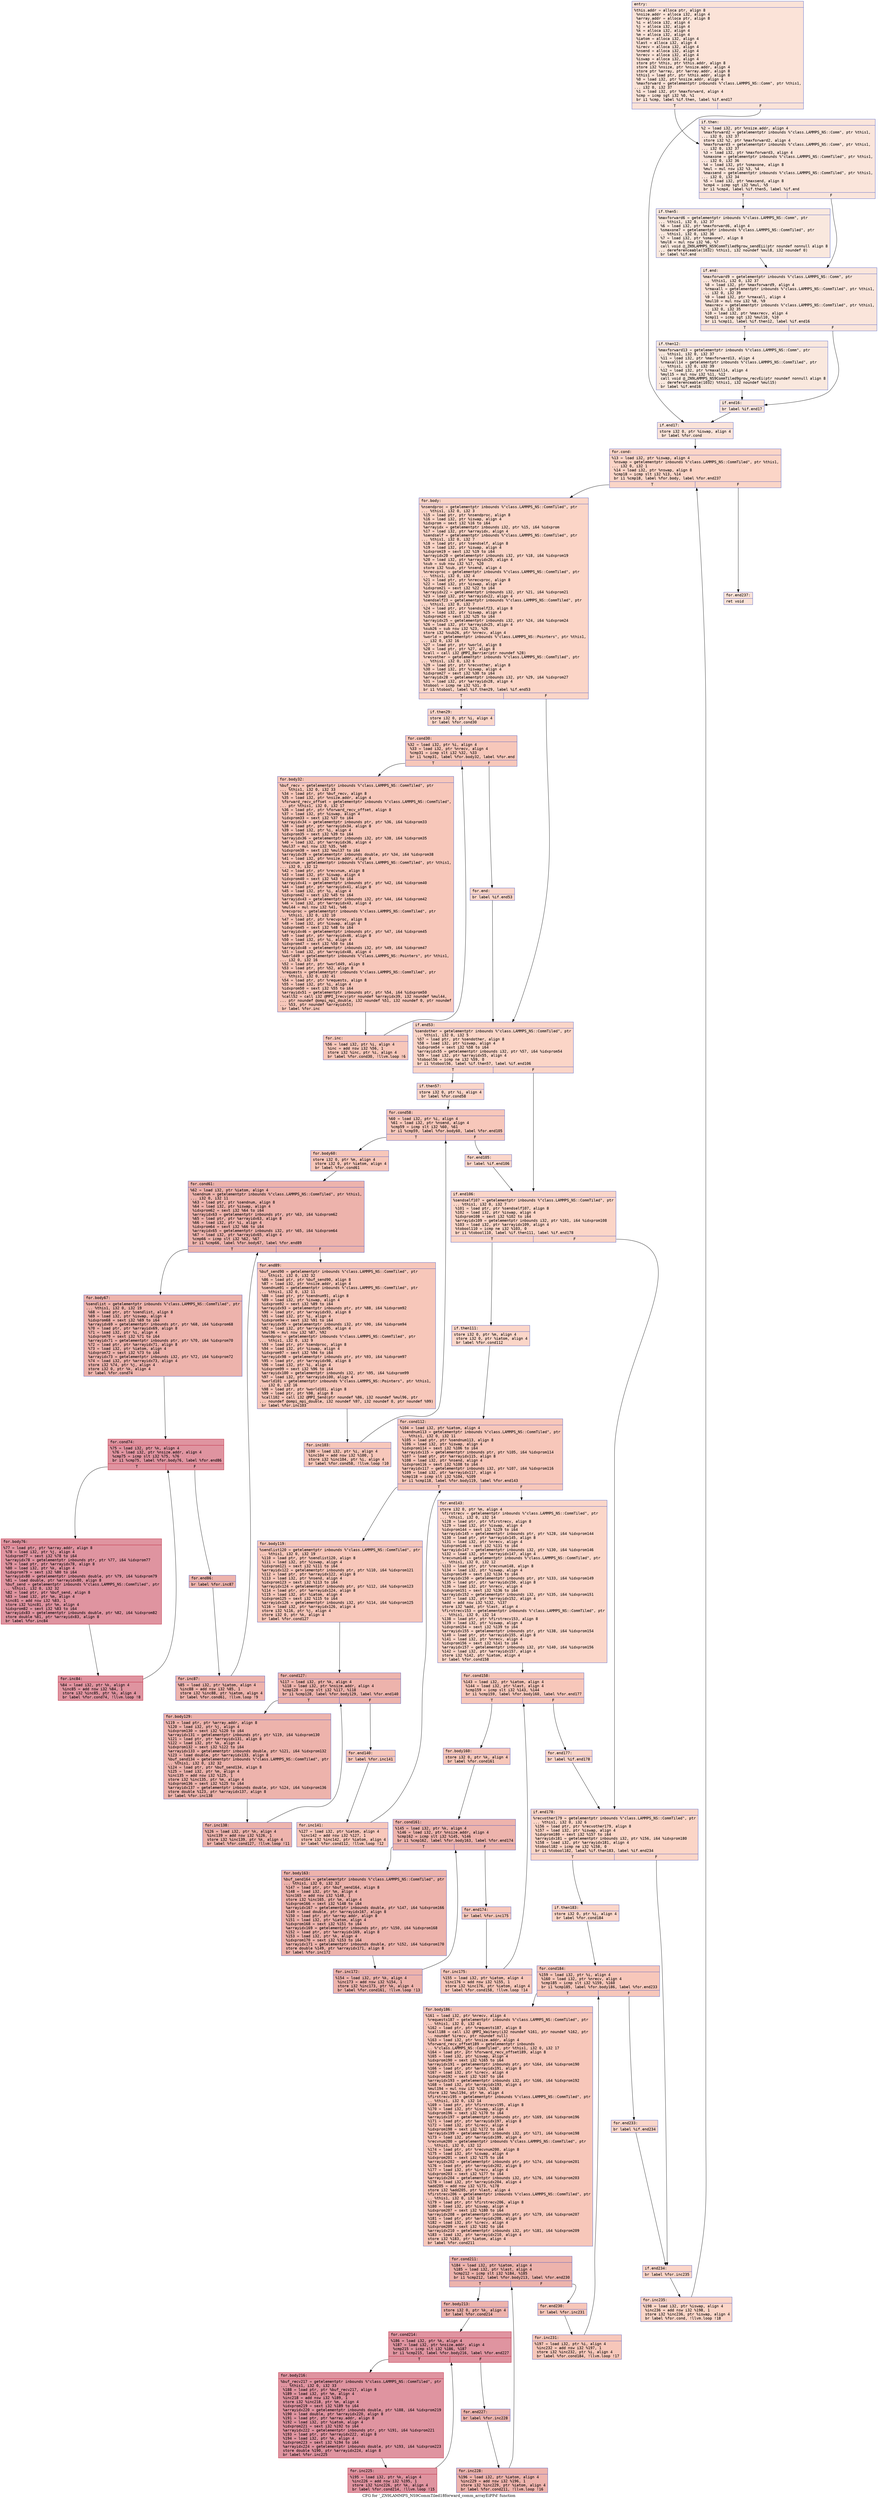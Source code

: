 digraph "CFG for '_ZN9LAMMPS_NS9CommTiled18forward_comm_arrayEiPPd' function" {
	label="CFG for '_ZN9LAMMPS_NS9CommTiled18forward_comm_arrayEiPPd' function";

	Node0x556077695260 [shape=record,color="#3d50c3ff", style=filled, fillcolor="#f6bfa670" fontname="Courier",label="{entry:\l|  %this.addr = alloca ptr, align 8\l  %nsize.addr = alloca i32, align 4\l  %array.addr = alloca ptr, align 8\l  %i = alloca i32, align 4\l  %j = alloca i32, align 4\l  %k = alloca i32, align 4\l  %m = alloca i32, align 4\l  %iatom = alloca i32, align 4\l  %last = alloca i32, align 4\l  %irecv = alloca i32, align 4\l  %nsend = alloca i32, align 4\l  %nrecv = alloca i32, align 4\l  %iswap = alloca i32, align 4\l  store ptr %this, ptr %this.addr, align 8\l  store i32 %nsize, ptr %nsize.addr, align 4\l  store ptr %array, ptr %array.addr, align 8\l  %this1 = load ptr, ptr %this.addr, align 8\l  %0 = load i32, ptr %nsize.addr, align 4\l  %maxforward = getelementptr inbounds %\"class.LAMMPS_NS::Comm\", ptr %this1,\l... i32 0, i32 37\l  %1 = load i32, ptr %maxforward, align 4\l  %cmp = icmp sgt i32 %0, %1\l  br i1 %cmp, label %if.then, label %if.end17\l|{<s0>T|<s1>F}}"];
	Node0x556077695260:s0 -> Node0x556077699510[tooltip="entry -> if.then\nProbability 50.00%" ];
	Node0x556077695260:s1 -> Node0x556077699560[tooltip="entry -> if.end17\nProbability 50.00%" ];
	Node0x556077699510 [shape=record,color="#3d50c3ff", style=filled, fillcolor="#f4c5ad70" fontname="Courier",label="{if.then:\l|  %2 = load i32, ptr %nsize.addr, align 4\l  %maxforward2 = getelementptr inbounds %\"class.LAMMPS_NS::Comm\", ptr %this1,\l... i32 0, i32 37\l  store i32 %2, ptr %maxforward2, align 4\l  %maxforward3 = getelementptr inbounds %\"class.LAMMPS_NS::Comm\", ptr %this1,\l... i32 0, i32 37\l  %3 = load i32, ptr %maxforward3, align 4\l  %smaxone = getelementptr inbounds %\"class.LAMMPS_NS::CommTiled\", ptr %this1,\l... i32 0, i32 36\l  %4 = load i32, ptr %smaxone, align 8\l  %mul = mul nsw i32 %3, %4\l  %maxsend = getelementptr inbounds %\"class.LAMMPS_NS::CommTiled\", ptr %this1,\l... i32 0, i32 34\l  %5 = load i32, ptr %maxsend, align 8\l  %cmp4 = icmp sgt i32 %mul, %5\l  br i1 %cmp4, label %if.then5, label %if.end\l|{<s0>T|<s1>F}}"];
	Node0x556077699510:s0 -> Node0x556077699fe0[tooltip="if.then -> if.then5\nProbability 50.00%" ];
	Node0x556077699510:s1 -> Node0x55607769a030[tooltip="if.then -> if.end\nProbability 50.00%" ];
	Node0x556077699fe0 [shape=record,color="#3d50c3ff", style=filled, fillcolor="#f2cab570" fontname="Courier",label="{if.then5:\l|  %maxforward6 = getelementptr inbounds %\"class.LAMMPS_NS::Comm\", ptr\l... %this1, i32 0, i32 37\l  %6 = load i32, ptr %maxforward6, align 4\l  %smaxone7 = getelementptr inbounds %\"class.LAMMPS_NS::CommTiled\", ptr\l... %this1, i32 0, i32 36\l  %7 = load i32, ptr %smaxone7, align 8\l  %mul8 = mul nsw i32 %6, %7\l  call void @_ZN9LAMMPS_NS9CommTiled9grow_sendEii(ptr noundef nonnull align 8\l... dereferenceable(1032) %this1, i32 noundef %mul8, i32 noundef 0)\l  br label %if.end\l}"];
	Node0x556077699fe0 -> Node0x55607769a030[tooltip="if.then5 -> if.end\nProbability 100.00%" ];
	Node0x55607769a030 [shape=record,color="#3d50c3ff", style=filled, fillcolor="#f4c5ad70" fontname="Courier",label="{if.end:\l|  %maxforward9 = getelementptr inbounds %\"class.LAMMPS_NS::Comm\", ptr\l... %this1, i32 0, i32 37\l  %8 = load i32, ptr %maxforward9, align 4\l  %rmaxall = getelementptr inbounds %\"class.LAMMPS_NS::CommTiled\", ptr %this1,\l... i32 0, i32 39\l  %9 = load i32, ptr %rmaxall, align 4\l  %mul10 = mul nsw i32 %8, %9\l  %maxrecv = getelementptr inbounds %\"class.LAMMPS_NS::CommTiled\", ptr %this1,\l... i32 0, i32 35\l  %10 = load i32, ptr %maxrecv, align 4\l  %cmp11 = icmp sgt i32 %mul10, %10\l  br i1 %cmp11, label %if.then12, label %if.end16\l|{<s0>T|<s1>F}}"];
	Node0x55607769a030:s0 -> Node0x55607769ab60[tooltip="if.end -> if.then12\nProbability 50.00%" ];
	Node0x55607769a030:s1 -> Node0x55607769abb0[tooltip="if.end -> if.end16\nProbability 50.00%" ];
	Node0x55607769ab60 [shape=record,color="#3d50c3ff", style=filled, fillcolor="#f2cab570" fontname="Courier",label="{if.then12:\l|  %maxforward13 = getelementptr inbounds %\"class.LAMMPS_NS::Comm\", ptr\l... %this1, i32 0, i32 37\l  %11 = load i32, ptr %maxforward13, align 4\l  %rmaxall14 = getelementptr inbounds %\"class.LAMMPS_NS::CommTiled\", ptr\l... %this1, i32 0, i32 39\l  %12 = load i32, ptr %rmaxall14, align 4\l  %mul15 = mul nsw i32 %11, %12\l  call void @_ZN9LAMMPS_NS9CommTiled9grow_recvEi(ptr noundef nonnull align 8\l... dereferenceable(1032) %this1, i32 noundef %mul15)\l  br label %if.end16\l}"];
	Node0x55607769ab60 -> Node0x55607769abb0[tooltip="if.then12 -> if.end16\nProbability 100.00%" ];
	Node0x55607769abb0 [shape=record,color="#3d50c3ff", style=filled, fillcolor="#f4c5ad70" fontname="Courier",label="{if.end16:\l|  br label %if.end17\l}"];
	Node0x55607769abb0 -> Node0x556077699560[tooltip="if.end16 -> if.end17\nProbability 100.00%" ];
	Node0x556077699560 [shape=record,color="#3d50c3ff", style=filled, fillcolor="#f6bfa670" fontname="Courier",label="{if.end17:\l|  store i32 0, ptr %iswap, align 4\l  br label %for.cond\l}"];
	Node0x556077699560 -> Node0x55607769b3a0[tooltip="if.end17 -> for.cond\nProbability 100.00%" ];
	Node0x55607769b3a0 [shape=record,color="#3d50c3ff", style=filled, fillcolor="#f5a08170" fontname="Courier",label="{for.cond:\l|  %13 = load i32, ptr %iswap, align 4\l  %nswap = getelementptr inbounds %\"class.LAMMPS_NS::CommTiled\", ptr %this1,\l... i32 0, i32 1\l  %14 = load i32, ptr %nswap, align 8\l  %cmp18 = icmp slt i32 %13, %14\l  br i1 %cmp18, label %for.body, label %for.end237\l|{<s0>T|<s1>F}}"];
	Node0x55607769b3a0:s0 -> Node0x55607769b6b0[tooltip="for.cond -> for.body\nProbability 96.88%" ];
	Node0x55607769b3a0:s1 -> Node0x55607769b700[tooltip="for.cond -> for.end237\nProbability 3.12%" ];
	Node0x55607769b6b0 [shape=record,color="#3d50c3ff", style=filled, fillcolor="#f5a08170" fontname="Courier",label="{for.body:\l|  %nsendproc = getelementptr inbounds %\"class.LAMMPS_NS::CommTiled\", ptr\l... %this1, i32 0, i32 3\l  %15 = load ptr, ptr %nsendproc, align 8\l  %16 = load i32, ptr %iswap, align 4\l  %idxprom = sext i32 %16 to i64\l  %arrayidx = getelementptr inbounds i32, ptr %15, i64 %idxprom\l  %17 = load i32, ptr %arrayidx, align 4\l  %sendself = getelementptr inbounds %\"class.LAMMPS_NS::CommTiled\", ptr\l... %this1, i32 0, i32 7\l  %18 = load ptr, ptr %sendself, align 8\l  %19 = load i32, ptr %iswap, align 4\l  %idxprom19 = sext i32 %19 to i64\l  %arrayidx20 = getelementptr inbounds i32, ptr %18, i64 %idxprom19\l  %20 = load i32, ptr %arrayidx20, align 4\l  %sub = sub nsw i32 %17, %20\l  store i32 %sub, ptr %nsend, align 4\l  %nrecvproc = getelementptr inbounds %\"class.LAMMPS_NS::CommTiled\", ptr\l... %this1, i32 0, i32 4\l  %21 = load ptr, ptr %nrecvproc, align 8\l  %22 = load i32, ptr %iswap, align 4\l  %idxprom21 = sext i32 %22 to i64\l  %arrayidx22 = getelementptr inbounds i32, ptr %21, i64 %idxprom21\l  %23 = load i32, ptr %arrayidx22, align 4\l  %sendself23 = getelementptr inbounds %\"class.LAMMPS_NS::CommTiled\", ptr\l... %this1, i32 0, i32 7\l  %24 = load ptr, ptr %sendself23, align 8\l  %25 = load i32, ptr %iswap, align 4\l  %idxprom24 = sext i32 %25 to i64\l  %arrayidx25 = getelementptr inbounds i32, ptr %24, i64 %idxprom24\l  %26 = load i32, ptr %arrayidx25, align 4\l  %sub26 = sub nsw i32 %23, %26\l  store i32 %sub26, ptr %nrecv, align 4\l  %world = getelementptr inbounds %\"class.LAMMPS_NS::Pointers\", ptr %this1,\l... i32 0, i32 16\l  %27 = load ptr, ptr %world, align 8\l  %28 = load ptr, ptr %27, align 8\l  %call = call i32 @MPI_Barrier(ptr noundef %28)\l  %recvother = getelementptr inbounds %\"class.LAMMPS_NS::CommTiled\", ptr\l... %this1, i32 0, i32 6\l  %29 = load ptr, ptr %recvother, align 8\l  %30 = load i32, ptr %iswap, align 4\l  %idxprom27 = sext i32 %30 to i64\l  %arrayidx28 = getelementptr inbounds i32, ptr %29, i64 %idxprom27\l  %31 = load i32, ptr %arrayidx28, align 4\l  %tobool = icmp ne i32 %31, 0\l  br i1 %tobool, label %if.then29, label %if.end53\l|{<s0>T|<s1>F}}"];
	Node0x55607769b6b0:s0 -> Node0x55607769d4d0[tooltip="for.body -> if.then29\nProbability 62.50%" ];
	Node0x55607769b6b0:s1 -> Node0x55607769d550[tooltip="for.body -> if.end53\nProbability 37.50%" ];
	Node0x55607769d4d0 [shape=record,color="#3d50c3ff", style=filled, fillcolor="#f6a38570" fontname="Courier",label="{if.then29:\l|  store i32 0, ptr %i, align 4\l  br label %for.cond30\l}"];
	Node0x55607769d4d0 -> Node0x55607769d720[tooltip="if.then29 -> for.cond30\nProbability 100.00%" ];
	Node0x55607769d720 [shape=record,color="#3d50c3ff", style=filled, fillcolor="#ec7f6370" fontname="Courier",label="{for.cond30:\l|  %32 = load i32, ptr %i, align 4\l  %33 = load i32, ptr %nrecv, align 4\l  %cmp31 = icmp slt i32 %32, %33\l  br i1 %cmp31, label %for.body32, label %for.end\l|{<s0>T|<s1>F}}"];
	Node0x55607769d720:s0 -> Node0x55607769d9c0[tooltip="for.cond30 -> for.body32\nProbability 96.88%" ];
	Node0x55607769d720:s1 -> Node0x55607769da40[tooltip="for.cond30 -> for.end\nProbability 3.12%" ];
	Node0x55607769d9c0 [shape=record,color="#3d50c3ff", style=filled, fillcolor="#ec7f6370" fontname="Courier",label="{for.body32:\l|  %buf_recv = getelementptr inbounds %\"class.LAMMPS_NS::CommTiled\", ptr\l... %this1, i32 0, i32 33\l  %34 = load ptr, ptr %buf_recv, align 8\l  %35 = load i32, ptr %nsize.addr, align 4\l  %forward_recv_offset = getelementptr inbounds %\"class.LAMMPS_NS::CommTiled\",\l... ptr %this1, i32 0, i32 17\l  %36 = load ptr, ptr %forward_recv_offset, align 8\l  %37 = load i32, ptr %iswap, align 4\l  %idxprom33 = sext i32 %37 to i64\l  %arrayidx34 = getelementptr inbounds ptr, ptr %36, i64 %idxprom33\l  %38 = load ptr, ptr %arrayidx34, align 8\l  %39 = load i32, ptr %i, align 4\l  %idxprom35 = sext i32 %39 to i64\l  %arrayidx36 = getelementptr inbounds i32, ptr %38, i64 %idxprom35\l  %40 = load i32, ptr %arrayidx36, align 4\l  %mul37 = mul nsw i32 %35, %40\l  %idxprom38 = sext i32 %mul37 to i64\l  %arrayidx39 = getelementptr inbounds double, ptr %34, i64 %idxprom38\l  %41 = load i32, ptr %nsize.addr, align 4\l  %recvnum = getelementptr inbounds %\"class.LAMMPS_NS::CommTiled\", ptr %this1,\l... i32 0, i32 12\l  %42 = load ptr, ptr %recvnum, align 8\l  %43 = load i32, ptr %iswap, align 4\l  %idxprom40 = sext i32 %43 to i64\l  %arrayidx41 = getelementptr inbounds ptr, ptr %42, i64 %idxprom40\l  %44 = load ptr, ptr %arrayidx41, align 8\l  %45 = load i32, ptr %i, align 4\l  %idxprom42 = sext i32 %45 to i64\l  %arrayidx43 = getelementptr inbounds i32, ptr %44, i64 %idxprom42\l  %46 = load i32, ptr %arrayidx43, align 4\l  %mul44 = mul nsw i32 %41, %46\l  %recvproc = getelementptr inbounds %\"class.LAMMPS_NS::CommTiled\", ptr\l... %this1, i32 0, i32 10\l  %47 = load ptr, ptr %recvproc, align 8\l  %48 = load i32, ptr %iswap, align 4\l  %idxprom45 = sext i32 %48 to i64\l  %arrayidx46 = getelementptr inbounds ptr, ptr %47, i64 %idxprom45\l  %49 = load ptr, ptr %arrayidx46, align 8\l  %50 = load i32, ptr %i, align 4\l  %idxprom47 = sext i32 %50 to i64\l  %arrayidx48 = getelementptr inbounds i32, ptr %49, i64 %idxprom47\l  %51 = load i32, ptr %arrayidx48, align 4\l  %world49 = getelementptr inbounds %\"class.LAMMPS_NS::Pointers\", ptr %this1,\l... i32 0, i32 16\l  %52 = load ptr, ptr %world49, align 8\l  %53 = load ptr, ptr %52, align 8\l  %requests = getelementptr inbounds %\"class.LAMMPS_NS::CommTiled\", ptr\l... %this1, i32 0, i32 41\l  %54 = load ptr, ptr %requests, align 8\l  %55 = load i32, ptr %i, align 4\l  %idxprom50 = sext i32 %55 to i64\l  %arrayidx51 = getelementptr inbounds ptr, ptr %54, i64 %idxprom50\l  %call52 = call i32 @MPI_Irecv(ptr noundef %arrayidx39, i32 noundef %mul44,\l... ptr noundef @ompi_mpi_double, i32 noundef %51, i32 noundef 0, ptr noundef\l... %53, ptr noundef %arrayidx51)\l  br label %for.inc\l}"];
	Node0x55607769d9c0 -> Node0x55607769bca0[tooltip="for.body32 -> for.inc\nProbability 100.00%" ];
	Node0x55607769bca0 [shape=record,color="#3d50c3ff", style=filled, fillcolor="#ec7f6370" fontname="Courier",label="{for.inc:\l|  %56 = load i32, ptr %i, align 4\l  %inc = add nsw i32 %56, 1\l  store i32 %inc, ptr %i, align 4\l  br label %for.cond30, !llvm.loop !6\l}"];
	Node0x55607769bca0 -> Node0x55607769d720[tooltip="for.inc -> for.cond30\nProbability 100.00%" ];
	Node0x55607769da40 [shape=record,color="#3d50c3ff", style=filled, fillcolor="#f6a38570" fontname="Courier",label="{for.end:\l|  br label %if.end53\l}"];
	Node0x55607769da40 -> Node0x55607769d550[tooltip="for.end -> if.end53\nProbability 100.00%" ];
	Node0x55607769d550 [shape=record,color="#3d50c3ff", style=filled, fillcolor="#f5a08170" fontname="Courier",label="{if.end53:\l|  %sendother = getelementptr inbounds %\"class.LAMMPS_NS::CommTiled\", ptr\l... %this1, i32 0, i32 5\l  %57 = load ptr, ptr %sendother, align 8\l  %58 = load i32, ptr %iswap, align 4\l  %idxprom54 = sext i32 %58 to i64\l  %arrayidx55 = getelementptr inbounds i32, ptr %57, i64 %idxprom54\l  %59 = load i32, ptr %arrayidx55, align 4\l  %tobool56 = icmp ne i32 %59, 0\l  br i1 %tobool56, label %if.then57, label %if.end106\l|{<s0>T|<s1>F}}"];
	Node0x55607769d550:s0 -> Node0x5560776a11a0[tooltip="if.end53 -> if.then57\nProbability 62.50%" ];
	Node0x55607769d550:s1 -> Node0x5560776a1220[tooltip="if.end53 -> if.end106\nProbability 37.50%" ];
	Node0x5560776a11a0 [shape=record,color="#3d50c3ff", style=filled, fillcolor="#f6a38570" fontname="Courier",label="{if.then57:\l|  store i32 0, ptr %i, align 4\l  br label %for.cond58\l}"];
	Node0x5560776a11a0 -> Node0x5560776a13f0[tooltip="if.then57 -> for.cond58\nProbability 100.00%" ];
	Node0x5560776a13f0 [shape=record,color="#3d50c3ff", style=filled, fillcolor="#ec7f6370" fontname="Courier",label="{for.cond58:\l|  %60 = load i32, ptr %i, align 4\l  %61 = load i32, ptr %nsend, align 4\l  %cmp59 = icmp slt i32 %60, %61\l  br i1 %cmp59, label %for.body60, label %for.end105\l|{<s0>T|<s1>F}}"];
	Node0x5560776a13f0:s0 -> Node0x5560776a1690[tooltip="for.cond58 -> for.body60\nProbability 96.88%" ];
	Node0x5560776a13f0:s1 -> Node0x5560776a1710[tooltip="for.cond58 -> for.end105\nProbability 3.12%" ];
	Node0x5560776a1690 [shape=record,color="#3d50c3ff", style=filled, fillcolor="#ec7f6370" fontname="Courier",label="{for.body60:\l|  store i32 0, ptr %m, align 4\l  store i32 0, ptr %iatom, align 4\l  br label %for.cond61\l}"];
	Node0x5560776a1690 -> Node0x5560776a1980[tooltip="for.body60 -> for.cond61\nProbability 100.00%" ];
	Node0x5560776a1980 [shape=record,color="#3d50c3ff", style=filled, fillcolor="#d6524470" fontname="Courier",label="{for.cond61:\l|  %62 = load i32, ptr %iatom, align 4\l  %sendnum = getelementptr inbounds %\"class.LAMMPS_NS::CommTiled\", ptr %this1,\l... i32 0, i32 11\l  %63 = load ptr, ptr %sendnum, align 8\l  %64 = load i32, ptr %iswap, align 4\l  %idxprom62 = sext i32 %64 to i64\l  %arrayidx63 = getelementptr inbounds ptr, ptr %63, i64 %idxprom62\l  %65 = load ptr, ptr %arrayidx63, align 8\l  %66 = load i32, ptr %i, align 4\l  %idxprom64 = sext i32 %66 to i64\l  %arrayidx65 = getelementptr inbounds i32, ptr %65, i64 %idxprom64\l  %67 = load i32, ptr %arrayidx65, align 4\l  %cmp66 = icmp slt i32 %62, %67\l  br i1 %cmp66, label %for.body67, label %for.end89\l|{<s0>T|<s1>F}}"];
	Node0x5560776a1980:s0 -> Node0x5560776a21e0[tooltip="for.cond61 -> for.body67\nProbability 96.88%" ];
	Node0x5560776a1980:s1 -> Node0x5560776a2260[tooltip="for.cond61 -> for.end89\nProbability 3.12%" ];
	Node0x5560776a21e0 [shape=record,color="#3d50c3ff", style=filled, fillcolor="#d6524470" fontname="Courier",label="{for.body67:\l|  %sendlist = getelementptr inbounds %\"class.LAMMPS_NS::CommTiled\", ptr\l... %this1, i32 0, i32 19\l  %68 = load ptr, ptr %sendlist, align 8\l  %69 = load i32, ptr %iswap, align 4\l  %idxprom68 = sext i32 %69 to i64\l  %arrayidx69 = getelementptr inbounds ptr, ptr %68, i64 %idxprom68\l  %70 = load ptr, ptr %arrayidx69, align 8\l  %71 = load i32, ptr %i, align 4\l  %idxprom70 = sext i32 %71 to i64\l  %arrayidx71 = getelementptr inbounds ptr, ptr %70, i64 %idxprom70\l  %72 = load ptr, ptr %arrayidx71, align 8\l  %73 = load i32, ptr %iatom, align 4\l  %idxprom72 = sext i32 %73 to i64\l  %arrayidx73 = getelementptr inbounds i32, ptr %72, i64 %idxprom72\l  %74 = load i32, ptr %arrayidx73, align 4\l  store i32 %74, ptr %j, align 4\l  store i32 0, ptr %k, align 4\l  br label %for.cond74\l}"];
	Node0x5560776a21e0 -> Node0x5560776a2d90[tooltip="for.body67 -> for.cond74\nProbability 100.00%" ];
	Node0x5560776a2d90 [shape=record,color="#b70d28ff", style=filled, fillcolor="#b70d2870" fontname="Courier",label="{for.cond74:\l|  %75 = load i32, ptr %k, align 4\l  %76 = load i32, ptr %nsize.addr, align 4\l  %cmp75 = icmp slt i32 %75, %76\l  br i1 %cmp75, label %for.body76, label %for.end86\l|{<s0>T|<s1>F}}"];
	Node0x5560776a2d90:s0 -> Node0x5560776a3030[tooltip="for.cond74 -> for.body76\nProbability 96.88%" ];
	Node0x5560776a2d90:s1 -> Node0x5560776a30b0[tooltip="for.cond74 -> for.end86\nProbability 3.12%" ];
	Node0x5560776a3030 [shape=record,color="#b70d28ff", style=filled, fillcolor="#b70d2870" fontname="Courier",label="{for.body76:\l|  %77 = load ptr, ptr %array.addr, align 8\l  %78 = load i32, ptr %j, align 4\l  %idxprom77 = sext i32 %78 to i64\l  %arrayidx78 = getelementptr inbounds ptr, ptr %77, i64 %idxprom77\l  %79 = load ptr, ptr %arrayidx78, align 8\l  %80 = load i32, ptr %k, align 4\l  %idxprom79 = sext i32 %80 to i64\l  %arrayidx80 = getelementptr inbounds double, ptr %79, i64 %idxprom79\l  %81 = load double, ptr %arrayidx80, align 8\l  %buf_send = getelementptr inbounds %\"class.LAMMPS_NS::CommTiled\", ptr\l... %this1, i32 0, i32 32\l  %82 = load ptr, ptr %buf_send, align 8\l  %83 = load i32, ptr %m, align 4\l  %inc81 = add nsw i32 %83, 1\l  store i32 %inc81, ptr %m, align 4\l  %idxprom82 = sext i32 %83 to i64\l  %arrayidx83 = getelementptr inbounds double, ptr %82, i64 %idxprom82\l  store double %81, ptr %arrayidx83, align 8\l  br label %for.inc84\l}"];
	Node0x5560776a3030 -> Node0x5560776a3cf0[tooltip="for.body76 -> for.inc84\nProbability 100.00%" ];
	Node0x5560776a3cf0 [shape=record,color="#b70d28ff", style=filled, fillcolor="#b70d2870" fontname="Courier",label="{for.inc84:\l|  %84 = load i32, ptr %k, align 4\l  %inc85 = add nsw i32 %84, 1\l  store i32 %inc85, ptr %k, align 4\l  br label %for.cond74, !llvm.loop !8\l}"];
	Node0x5560776a3cf0 -> Node0x5560776a2d90[tooltip="for.inc84 -> for.cond74\nProbability 100.00%" ];
	Node0x5560776a30b0 [shape=record,color="#3d50c3ff", style=filled, fillcolor="#d6524470" fontname="Courier",label="{for.end86:\l|  br label %for.inc87\l}"];
	Node0x5560776a30b0 -> Node0x5560776a4170[tooltip="for.end86 -> for.inc87\nProbability 100.00%" ];
	Node0x5560776a4170 [shape=record,color="#3d50c3ff", style=filled, fillcolor="#d6524470" fontname="Courier",label="{for.inc87:\l|  %85 = load i32, ptr %iatom, align 4\l  %inc88 = add nsw i32 %85, 1\l  store i32 %inc88, ptr %iatom, align 4\l  br label %for.cond61, !llvm.loop !9\l}"];
	Node0x5560776a4170 -> Node0x5560776a1980[tooltip="for.inc87 -> for.cond61\nProbability 100.00%" ];
	Node0x5560776a2260 [shape=record,color="#3d50c3ff", style=filled, fillcolor="#ec7f6370" fontname="Courier",label="{for.end89:\l|  %buf_send90 = getelementptr inbounds %\"class.LAMMPS_NS::CommTiled\", ptr\l... %this1, i32 0, i32 32\l  %86 = load ptr, ptr %buf_send90, align 8\l  %87 = load i32, ptr %nsize.addr, align 4\l  %sendnum91 = getelementptr inbounds %\"class.LAMMPS_NS::CommTiled\", ptr\l... %this1, i32 0, i32 11\l  %88 = load ptr, ptr %sendnum91, align 8\l  %89 = load i32, ptr %iswap, align 4\l  %idxprom92 = sext i32 %89 to i64\l  %arrayidx93 = getelementptr inbounds ptr, ptr %88, i64 %idxprom92\l  %90 = load ptr, ptr %arrayidx93, align 8\l  %91 = load i32, ptr %i, align 4\l  %idxprom94 = sext i32 %91 to i64\l  %arrayidx95 = getelementptr inbounds i32, ptr %90, i64 %idxprom94\l  %92 = load i32, ptr %arrayidx95, align 4\l  %mul96 = mul nsw i32 %87, %92\l  %sendproc = getelementptr inbounds %\"class.LAMMPS_NS::CommTiled\", ptr\l... %this1, i32 0, i32 9\l  %93 = load ptr, ptr %sendproc, align 8\l  %94 = load i32, ptr %iswap, align 4\l  %idxprom97 = sext i32 %94 to i64\l  %arrayidx98 = getelementptr inbounds ptr, ptr %93, i64 %idxprom97\l  %95 = load ptr, ptr %arrayidx98, align 8\l  %96 = load i32, ptr %i, align 4\l  %idxprom99 = sext i32 %96 to i64\l  %arrayidx100 = getelementptr inbounds i32, ptr %95, i64 %idxprom99\l  %97 = load i32, ptr %arrayidx100, align 4\l  %world101 = getelementptr inbounds %\"class.LAMMPS_NS::Pointers\", ptr %this1,\l... i32 0, i32 16\l  %98 = load ptr, ptr %world101, align 8\l  %99 = load ptr, ptr %98, align 8\l  %call102 = call i32 @MPI_Send(ptr noundef %86, i32 noundef %mul96, ptr\l... noundef @ompi_mpi_double, i32 noundef %97, i32 noundef 0, ptr noundef %99)\l  br label %for.inc103\l}"];
	Node0x5560776a2260 -> Node0x55607769f530[tooltip="for.end89 -> for.inc103\nProbability 100.00%" ];
	Node0x55607769f530 [shape=record,color="#3d50c3ff", style=filled, fillcolor="#ec7f6370" fontname="Courier",label="{for.inc103:\l|  %100 = load i32, ptr %i, align 4\l  %inc104 = add nsw i32 %100, 1\l  store i32 %inc104, ptr %i, align 4\l  br label %for.cond58, !llvm.loop !10\l}"];
	Node0x55607769f530 -> Node0x5560776a13f0[tooltip="for.inc103 -> for.cond58\nProbability 100.00%" ];
	Node0x5560776a1710 [shape=record,color="#3d50c3ff", style=filled, fillcolor="#f6a38570" fontname="Courier",label="{for.end105:\l|  br label %if.end106\l}"];
	Node0x5560776a1710 -> Node0x5560776a1220[tooltip="for.end105 -> if.end106\nProbability 100.00%" ];
	Node0x5560776a1220 [shape=record,color="#3d50c3ff", style=filled, fillcolor="#f5a08170" fontname="Courier",label="{if.end106:\l|  %sendself107 = getelementptr inbounds %\"class.LAMMPS_NS::CommTiled\", ptr\l... %this1, i32 0, i32 7\l  %101 = load ptr, ptr %sendself107, align 8\l  %102 = load i32, ptr %iswap, align 4\l  %idxprom108 = sext i32 %102 to i64\l  %arrayidx109 = getelementptr inbounds i32, ptr %101, i64 %idxprom108\l  %103 = load i32, ptr %arrayidx109, align 4\l  %tobool110 = icmp ne i32 %103, 0\l  br i1 %tobool110, label %if.then111, label %if.end178\l|{<s0>T|<s1>F}}"];
	Node0x5560776a1220:s0 -> Node0x5560776a6a60[tooltip="if.end106 -> if.then111\nProbability 62.50%" ];
	Node0x5560776a1220:s1 -> Node0x5560776a6ae0[tooltip="if.end106 -> if.end178\nProbability 37.50%" ];
	Node0x5560776a6a60 [shape=record,color="#3d50c3ff", style=filled, fillcolor="#f6a38570" fontname="Courier",label="{if.then111:\l|  store i32 0, ptr %m, align 4\l  store i32 0, ptr %iatom, align 4\l  br label %for.cond112\l}"];
	Node0x5560776a6a60 -> Node0x5560776a6d50[tooltip="if.then111 -> for.cond112\nProbability 100.00%" ];
	Node0x5560776a6d50 [shape=record,color="#3d50c3ff", style=filled, fillcolor="#ec7f6370" fontname="Courier",label="{for.cond112:\l|  %104 = load i32, ptr %iatom, align 4\l  %sendnum113 = getelementptr inbounds %\"class.LAMMPS_NS::CommTiled\", ptr\l... %this1, i32 0, i32 11\l  %105 = load ptr, ptr %sendnum113, align 8\l  %106 = load i32, ptr %iswap, align 4\l  %idxprom114 = sext i32 %106 to i64\l  %arrayidx115 = getelementptr inbounds ptr, ptr %105, i64 %idxprom114\l  %107 = load ptr, ptr %arrayidx115, align 8\l  %108 = load i32, ptr %nsend, align 4\l  %idxprom116 = sext i32 %108 to i64\l  %arrayidx117 = getelementptr inbounds i32, ptr %107, i64 %idxprom116\l  %109 = load i32, ptr %arrayidx117, align 4\l  %cmp118 = icmp slt i32 %104, %109\l  br i1 %cmp118, label %for.body119, label %for.end143\l|{<s0>T|<s1>F}}"];
	Node0x5560776a6d50:s0 -> Node0x5560776a75c0[tooltip="for.cond112 -> for.body119\nProbability 96.88%" ];
	Node0x5560776a6d50:s1 -> Node0x5560776a7640[tooltip="for.cond112 -> for.end143\nProbability 3.12%" ];
	Node0x5560776a75c0 [shape=record,color="#3d50c3ff", style=filled, fillcolor="#ec7f6370" fontname="Courier",label="{for.body119:\l|  %sendlist120 = getelementptr inbounds %\"class.LAMMPS_NS::CommTiled\", ptr\l... %this1, i32 0, i32 19\l  %110 = load ptr, ptr %sendlist120, align 8\l  %111 = load i32, ptr %iswap, align 4\l  %idxprom121 = sext i32 %111 to i64\l  %arrayidx122 = getelementptr inbounds ptr, ptr %110, i64 %idxprom121\l  %112 = load ptr, ptr %arrayidx122, align 8\l  %113 = load i32, ptr %nsend, align 4\l  %idxprom123 = sext i32 %113 to i64\l  %arrayidx124 = getelementptr inbounds ptr, ptr %112, i64 %idxprom123\l  %114 = load ptr, ptr %arrayidx124, align 8\l  %115 = load i32, ptr %iatom, align 4\l  %idxprom125 = sext i32 %115 to i64\l  %arrayidx126 = getelementptr inbounds i32, ptr %114, i64 %idxprom125\l  %116 = load i32, ptr %arrayidx126, align 4\l  store i32 %116, ptr %j, align 4\l  store i32 0, ptr %k, align 4\l  br label %for.cond127\l}"];
	Node0x5560776a75c0 -> Node0x5560776a8170[tooltip="for.body119 -> for.cond127\nProbability 100.00%" ];
	Node0x5560776a8170 [shape=record,color="#3d50c3ff", style=filled, fillcolor="#d6524470" fontname="Courier",label="{for.cond127:\l|  %117 = load i32, ptr %k, align 4\l  %118 = load i32, ptr %nsize.addr, align 4\l  %cmp128 = icmp slt i32 %117, %118\l  br i1 %cmp128, label %for.body129, label %for.end140\l|{<s0>T|<s1>F}}"];
	Node0x5560776a8170:s0 -> Node0x5560776a8410[tooltip="for.cond127 -> for.body129\nProbability 96.88%" ];
	Node0x5560776a8170:s1 -> Node0x5560776a8490[tooltip="for.cond127 -> for.end140\nProbability 3.12%" ];
	Node0x5560776a8410 [shape=record,color="#3d50c3ff", style=filled, fillcolor="#d6524470" fontname="Courier",label="{for.body129:\l|  %119 = load ptr, ptr %array.addr, align 8\l  %120 = load i32, ptr %j, align 4\l  %idxprom130 = sext i32 %120 to i64\l  %arrayidx131 = getelementptr inbounds ptr, ptr %119, i64 %idxprom130\l  %121 = load ptr, ptr %arrayidx131, align 8\l  %122 = load i32, ptr %k, align 4\l  %idxprom132 = sext i32 %122 to i64\l  %arrayidx133 = getelementptr inbounds double, ptr %121, i64 %idxprom132\l  %123 = load double, ptr %arrayidx133, align 8\l  %buf_send134 = getelementptr inbounds %\"class.LAMMPS_NS::CommTiled\", ptr\l... %this1, i32 0, i32 32\l  %124 = load ptr, ptr %buf_send134, align 8\l  %125 = load i32, ptr %m, align 4\l  %inc135 = add nsw i32 %125, 1\l  store i32 %inc135, ptr %m, align 4\l  %idxprom136 = sext i32 %125 to i64\l  %arrayidx137 = getelementptr inbounds double, ptr %124, i64 %idxprom136\l  store double %123, ptr %arrayidx137, align 8\l  br label %for.inc138\l}"];
	Node0x5560776a8410 -> Node0x5560776a00d0[tooltip="for.body129 -> for.inc138\nProbability 100.00%" ];
	Node0x5560776a00d0 [shape=record,color="#3d50c3ff", style=filled, fillcolor="#d6524470" fontname="Courier",label="{for.inc138:\l|  %126 = load i32, ptr %k, align 4\l  %inc139 = add nsw i32 %126, 1\l  store i32 %inc139, ptr %k, align 4\l  br label %for.cond127, !llvm.loop !11\l}"];
	Node0x5560776a00d0 -> Node0x5560776a8170[tooltip="for.inc138 -> for.cond127\nProbability 100.00%" ];
	Node0x5560776a8490 [shape=record,color="#3d50c3ff", style=filled, fillcolor="#ec7f6370" fontname="Courier",label="{for.end140:\l|  br label %for.inc141\l}"];
	Node0x5560776a8490 -> Node0x5560776a0550[tooltip="for.end140 -> for.inc141\nProbability 100.00%" ];
	Node0x5560776a0550 [shape=record,color="#3d50c3ff", style=filled, fillcolor="#ec7f6370" fontname="Courier",label="{for.inc141:\l|  %127 = load i32, ptr %iatom, align 4\l  %inc142 = add nsw i32 %127, 1\l  store i32 %inc142, ptr %iatom, align 4\l  br label %for.cond112, !llvm.loop !12\l}"];
	Node0x5560776a0550 -> Node0x5560776a6d50[tooltip="for.inc141 -> for.cond112\nProbability 100.00%" ];
	Node0x5560776a7640 [shape=record,color="#3d50c3ff", style=filled, fillcolor="#f6a38570" fontname="Courier",label="{for.end143:\l|  store i32 0, ptr %m, align 4\l  %firstrecv = getelementptr inbounds %\"class.LAMMPS_NS::CommTiled\", ptr\l... %this1, i32 0, i32 14\l  %128 = load ptr, ptr %firstrecv, align 8\l  %129 = load i32, ptr %iswap, align 4\l  %idxprom144 = sext i32 %129 to i64\l  %arrayidx145 = getelementptr inbounds ptr, ptr %128, i64 %idxprom144\l  %130 = load ptr, ptr %arrayidx145, align 8\l  %131 = load i32, ptr %nrecv, align 4\l  %idxprom146 = sext i32 %131 to i64\l  %arrayidx147 = getelementptr inbounds i32, ptr %130, i64 %idxprom146\l  %132 = load i32, ptr %arrayidx147, align 4\l  %recvnum148 = getelementptr inbounds %\"class.LAMMPS_NS::CommTiled\", ptr\l... %this1, i32 0, i32 12\l  %133 = load ptr, ptr %recvnum148, align 8\l  %134 = load i32, ptr %iswap, align 4\l  %idxprom149 = sext i32 %134 to i64\l  %arrayidx150 = getelementptr inbounds ptr, ptr %133, i64 %idxprom149\l  %135 = load ptr, ptr %arrayidx150, align 8\l  %136 = load i32, ptr %nrecv, align 4\l  %idxprom151 = sext i32 %136 to i64\l  %arrayidx152 = getelementptr inbounds i32, ptr %135, i64 %idxprom151\l  %137 = load i32, ptr %arrayidx152, align 4\l  %add = add nsw i32 %132, %137\l  store i32 %add, ptr %last, align 4\l  %firstrecv153 = getelementptr inbounds %\"class.LAMMPS_NS::CommTiled\", ptr\l... %this1, i32 0, i32 14\l  %138 = load ptr, ptr %firstrecv153, align 8\l  %139 = load i32, ptr %iswap, align 4\l  %idxprom154 = sext i32 %139 to i64\l  %arrayidx155 = getelementptr inbounds ptr, ptr %138, i64 %idxprom154\l  %140 = load ptr, ptr %arrayidx155, align 8\l  %141 = load i32, ptr %nrecv, align 4\l  %idxprom156 = sext i32 %141 to i64\l  %arrayidx157 = getelementptr inbounds i32, ptr %140, i64 %idxprom156\l  %142 = load i32, ptr %arrayidx157, align 4\l  store i32 %142, ptr %iatom, align 4\l  br label %for.cond158\l}"];
	Node0x5560776a7640 -> Node0x5560776abaf0[tooltip="for.end143 -> for.cond158\nProbability 100.00%" ];
	Node0x5560776abaf0 [shape=record,color="#3d50c3ff", style=filled, fillcolor="#ec7f6370" fontname="Courier",label="{for.cond158:\l|  %143 = load i32, ptr %iatom, align 4\l  %144 = load i32, ptr %last, align 4\l  %cmp159 = icmp slt i32 %143, %144\l  br i1 %cmp159, label %for.body160, label %for.end177\l|{<s0>T|<s1>F}}"];
	Node0x5560776abaf0:s0 -> Node0x5560776abd90[tooltip="for.cond158 -> for.body160\nProbability 96.88%" ];
	Node0x5560776abaf0:s1 -> Node0x5560776abe10[tooltip="for.cond158 -> for.end177\nProbability 3.12%" ];
	Node0x5560776abd90 [shape=record,color="#3d50c3ff", style=filled, fillcolor="#ec7f6370" fontname="Courier",label="{for.body160:\l|  store i32 0, ptr %k, align 4\l  br label %for.cond161\l}"];
	Node0x5560776abd90 -> Node0x5560776abfe0[tooltip="for.body160 -> for.cond161\nProbability 100.00%" ];
	Node0x5560776abfe0 [shape=record,color="#3d50c3ff", style=filled, fillcolor="#d6524470" fontname="Courier",label="{for.cond161:\l|  %145 = load i32, ptr %k, align 4\l  %146 = load i32, ptr %nsize.addr, align 4\l  %cmp162 = icmp slt i32 %145, %146\l  br i1 %cmp162, label %for.body163, label %for.end174\l|{<s0>T|<s1>F}}"];
	Node0x5560776abfe0:s0 -> Node0x5560776ac280[tooltip="for.cond161 -> for.body163\nProbability 96.88%" ];
	Node0x5560776abfe0:s1 -> Node0x5560776ac300[tooltip="for.cond161 -> for.end174\nProbability 3.12%" ];
	Node0x5560776ac280 [shape=record,color="#3d50c3ff", style=filled, fillcolor="#d6524470" fontname="Courier",label="{for.body163:\l|  %buf_send164 = getelementptr inbounds %\"class.LAMMPS_NS::CommTiled\", ptr\l... %this1, i32 0, i32 32\l  %147 = load ptr, ptr %buf_send164, align 8\l  %148 = load i32, ptr %m, align 4\l  %inc165 = add nsw i32 %148, 1\l  store i32 %inc165, ptr %m, align 4\l  %idxprom166 = sext i32 %148 to i64\l  %arrayidx167 = getelementptr inbounds double, ptr %147, i64 %idxprom166\l  %149 = load double, ptr %arrayidx167, align 8\l  %150 = load ptr, ptr %array.addr, align 8\l  %151 = load i32, ptr %iatom, align 4\l  %idxprom168 = sext i32 %151 to i64\l  %arrayidx169 = getelementptr inbounds ptr, ptr %150, i64 %idxprom168\l  %152 = load ptr, ptr %arrayidx169, align 8\l  %153 = load i32, ptr %k, align 4\l  %idxprom170 = sext i32 %153 to i64\l  %arrayidx171 = getelementptr inbounds double, ptr %152, i64 %idxprom170\l  store double %149, ptr %arrayidx171, align 8\l  br label %for.inc172\l}"];
	Node0x5560776ac280 -> Node0x5560776acee0[tooltip="for.body163 -> for.inc172\nProbability 100.00%" ];
	Node0x5560776acee0 [shape=record,color="#3d50c3ff", style=filled, fillcolor="#d6524470" fontname="Courier",label="{for.inc172:\l|  %154 = load i32, ptr %k, align 4\l  %inc173 = add nsw i32 %154, 1\l  store i32 %inc173, ptr %k, align 4\l  br label %for.cond161, !llvm.loop !13\l}"];
	Node0x5560776acee0 -> Node0x5560776abfe0[tooltip="for.inc172 -> for.cond161\nProbability 100.00%" ];
	Node0x5560776ac300 [shape=record,color="#3d50c3ff", style=filled, fillcolor="#ec7f6370" fontname="Courier",label="{for.end174:\l|  br label %for.inc175\l}"];
	Node0x5560776ac300 -> Node0x5560776ad360[tooltip="for.end174 -> for.inc175\nProbability 100.00%" ];
	Node0x5560776ad360 [shape=record,color="#3d50c3ff", style=filled, fillcolor="#ec7f6370" fontname="Courier",label="{for.inc175:\l|  %155 = load i32, ptr %iatom, align 4\l  %inc176 = add nsw i32 %155, 1\l  store i32 %inc176, ptr %iatom, align 4\l  br label %for.cond158, !llvm.loop !14\l}"];
	Node0x5560776ad360 -> Node0x5560776abaf0[tooltip="for.inc175 -> for.cond158\nProbability 100.00%" ];
	Node0x5560776abe10 [shape=record,color="#3d50c3ff", style=filled, fillcolor="#f6a38570" fontname="Courier",label="{for.end177:\l|  br label %if.end178\l}"];
	Node0x5560776abe10 -> Node0x5560776a6ae0[tooltip="for.end177 -> if.end178\nProbability 100.00%" ];
	Node0x5560776a6ae0 [shape=record,color="#3d50c3ff", style=filled, fillcolor="#f5a08170" fontname="Courier",label="{if.end178:\l|  %recvother179 = getelementptr inbounds %\"class.LAMMPS_NS::CommTiled\", ptr\l... %this1, i32 0, i32 6\l  %156 = load ptr, ptr %recvother179, align 8\l  %157 = load i32, ptr %iswap, align 4\l  %idxprom180 = sext i32 %157 to i64\l  %arrayidx181 = getelementptr inbounds i32, ptr %156, i64 %idxprom180\l  %158 = load i32, ptr %arrayidx181, align 4\l  %tobool182 = icmp ne i32 %158, 0\l  br i1 %tobool182, label %if.then183, label %if.end234\l|{<s0>T|<s1>F}}"];
	Node0x5560776a6ae0:s0 -> Node0x5560776adcf0[tooltip="if.end178 -> if.then183\nProbability 62.50%" ];
	Node0x5560776a6ae0:s1 -> Node0x5560776add70[tooltip="if.end178 -> if.end234\nProbability 37.50%" ];
	Node0x5560776adcf0 [shape=record,color="#3d50c3ff", style=filled, fillcolor="#f6a38570" fontname="Courier",label="{if.then183:\l|  store i32 0, ptr %i, align 4\l  br label %for.cond184\l}"];
	Node0x5560776adcf0 -> Node0x5560776adf40[tooltip="if.then183 -> for.cond184\nProbability 100.00%" ];
	Node0x5560776adf40 [shape=record,color="#3d50c3ff", style=filled, fillcolor="#ec7f6370" fontname="Courier",label="{for.cond184:\l|  %159 = load i32, ptr %i, align 4\l  %160 = load i32, ptr %nrecv, align 4\l  %cmp185 = icmp slt i32 %159, %160\l  br i1 %cmp185, label %for.body186, label %for.end233\l|{<s0>T|<s1>F}}"];
	Node0x5560776adf40:s0 -> Node0x5560776ae1e0[tooltip="for.cond184 -> for.body186\nProbability 96.88%" ];
	Node0x5560776adf40:s1 -> Node0x5560776ae260[tooltip="for.cond184 -> for.end233\nProbability 3.12%" ];
	Node0x5560776ae1e0 [shape=record,color="#3d50c3ff", style=filled, fillcolor="#ec7f6370" fontname="Courier",label="{for.body186:\l|  %161 = load i32, ptr %nrecv, align 4\l  %requests187 = getelementptr inbounds %\"class.LAMMPS_NS::CommTiled\", ptr\l... %this1, i32 0, i32 41\l  %162 = load ptr, ptr %requests187, align 8\l  %call188 = call i32 @MPI_Waitany(i32 noundef %161, ptr noundef %162, ptr\l... noundef %irecv, ptr noundef null)\l  %163 = load i32, ptr %nsize.addr, align 4\l  %forward_recv_offset189 = getelementptr inbounds\l... %\"class.LAMMPS_NS::CommTiled\", ptr %this1, i32 0, i32 17\l  %164 = load ptr, ptr %forward_recv_offset189, align 8\l  %165 = load i32, ptr %iswap, align 4\l  %idxprom190 = sext i32 %165 to i64\l  %arrayidx191 = getelementptr inbounds ptr, ptr %164, i64 %idxprom190\l  %166 = load ptr, ptr %arrayidx191, align 8\l  %167 = load i32, ptr %irecv, align 4\l  %idxprom192 = sext i32 %167 to i64\l  %arrayidx193 = getelementptr inbounds i32, ptr %166, i64 %idxprom192\l  %168 = load i32, ptr %arrayidx193, align 4\l  %mul194 = mul nsw i32 %163, %168\l  store i32 %mul194, ptr %m, align 4\l  %firstrecv195 = getelementptr inbounds %\"class.LAMMPS_NS::CommTiled\", ptr\l... %this1, i32 0, i32 14\l  %169 = load ptr, ptr %firstrecv195, align 8\l  %170 = load i32, ptr %iswap, align 4\l  %idxprom196 = sext i32 %170 to i64\l  %arrayidx197 = getelementptr inbounds ptr, ptr %169, i64 %idxprom196\l  %171 = load ptr, ptr %arrayidx197, align 8\l  %172 = load i32, ptr %irecv, align 4\l  %idxprom198 = sext i32 %172 to i64\l  %arrayidx199 = getelementptr inbounds i32, ptr %171, i64 %idxprom198\l  %173 = load i32, ptr %arrayidx199, align 4\l  %recvnum200 = getelementptr inbounds %\"class.LAMMPS_NS::CommTiled\", ptr\l... %this1, i32 0, i32 12\l  %174 = load ptr, ptr %recvnum200, align 8\l  %175 = load i32, ptr %iswap, align 4\l  %idxprom201 = sext i32 %175 to i64\l  %arrayidx202 = getelementptr inbounds ptr, ptr %174, i64 %idxprom201\l  %176 = load ptr, ptr %arrayidx202, align 8\l  %177 = load i32, ptr %irecv, align 4\l  %idxprom203 = sext i32 %177 to i64\l  %arrayidx204 = getelementptr inbounds i32, ptr %176, i64 %idxprom203\l  %178 = load i32, ptr %arrayidx204, align 4\l  %add205 = add nsw i32 %173, %178\l  store i32 %add205, ptr %last, align 4\l  %firstrecv206 = getelementptr inbounds %\"class.LAMMPS_NS::CommTiled\", ptr\l... %this1, i32 0, i32 14\l  %179 = load ptr, ptr %firstrecv206, align 8\l  %180 = load i32, ptr %iswap, align 4\l  %idxprom207 = sext i32 %180 to i64\l  %arrayidx208 = getelementptr inbounds ptr, ptr %179, i64 %idxprom207\l  %181 = load ptr, ptr %arrayidx208, align 8\l  %182 = load i32, ptr %irecv, align 4\l  %idxprom209 = sext i32 %182 to i64\l  %arrayidx210 = getelementptr inbounds i32, ptr %181, i64 %idxprom209\l  %183 = load i32, ptr %arrayidx210, align 4\l  store i32 %183, ptr %iatom, align 4\l  br label %for.cond211\l}"];
	Node0x5560776ae1e0 -> Node0x5560776b0420[tooltip="for.body186 -> for.cond211\nProbability 100.00%" ];
	Node0x5560776b0420 [shape=record,color="#3d50c3ff", style=filled, fillcolor="#d6524470" fontname="Courier",label="{for.cond211:\l|  %184 = load i32, ptr %iatom, align 4\l  %185 = load i32, ptr %last, align 4\l  %cmp212 = icmp slt i32 %184, %185\l  br i1 %cmp212, label %for.body213, label %for.end230\l|{<s0>T|<s1>F}}"];
	Node0x5560776b0420:s0 -> Node0x5560776b06c0[tooltip="for.cond211 -> for.body213\nProbability 96.88%" ];
	Node0x5560776b0420:s1 -> Node0x5560776b0710[tooltip="for.cond211 -> for.end230\nProbability 3.12%" ];
	Node0x5560776b06c0 [shape=record,color="#3d50c3ff", style=filled, fillcolor="#d6524470" fontname="Courier",label="{for.body213:\l|  store i32 0, ptr %k, align 4\l  br label %for.cond214\l}"];
	Node0x5560776b06c0 -> Node0x5560776b08e0[tooltip="for.body213 -> for.cond214\nProbability 100.00%" ];
	Node0x5560776b08e0 [shape=record,color="#b70d28ff", style=filled, fillcolor="#b70d2870" fontname="Courier",label="{for.cond214:\l|  %186 = load i32, ptr %k, align 4\l  %187 = load i32, ptr %nsize.addr, align 4\l  %cmp215 = icmp slt i32 %186, %187\l  br i1 %cmp215, label %for.body216, label %for.end227\l|{<s0>T|<s1>F}}"];
	Node0x5560776b08e0:s0 -> Node0x5560776b0b80[tooltip="for.cond214 -> for.body216\nProbability 96.88%" ];
	Node0x5560776b08e0:s1 -> Node0x5560776b0c00[tooltip="for.cond214 -> for.end227\nProbability 3.12%" ];
	Node0x5560776b0b80 [shape=record,color="#b70d28ff", style=filled, fillcolor="#b70d2870" fontname="Courier",label="{for.body216:\l|  %buf_recv217 = getelementptr inbounds %\"class.LAMMPS_NS::CommTiled\", ptr\l... %this1, i32 0, i32 33\l  %188 = load ptr, ptr %buf_recv217, align 8\l  %189 = load i32, ptr %m, align 4\l  %inc218 = add nsw i32 %189, 1\l  store i32 %inc218, ptr %m, align 4\l  %idxprom219 = sext i32 %189 to i64\l  %arrayidx220 = getelementptr inbounds double, ptr %188, i64 %idxprom219\l  %190 = load double, ptr %arrayidx220, align 8\l  %191 = load ptr, ptr %array.addr, align 8\l  %192 = load i32, ptr %iatom, align 4\l  %idxprom221 = sext i32 %192 to i64\l  %arrayidx222 = getelementptr inbounds ptr, ptr %191, i64 %idxprom221\l  %193 = load ptr, ptr %arrayidx222, align 8\l  %194 = load i32, ptr %k, align 4\l  %idxprom223 = sext i32 %194 to i64\l  %arrayidx224 = getelementptr inbounds double, ptr %193, i64 %idxprom223\l  store double %190, ptr %arrayidx224, align 8\l  br label %for.inc225\l}"];
	Node0x5560776b0b80 -> Node0x5560776a57c0[tooltip="for.body216 -> for.inc225\nProbability 100.00%" ];
	Node0x5560776a57c0 [shape=record,color="#b70d28ff", style=filled, fillcolor="#b70d2870" fontname="Courier",label="{for.inc225:\l|  %195 = load i32, ptr %k, align 4\l  %inc226 = add nsw i32 %195, 1\l  store i32 %inc226, ptr %k, align 4\l  br label %for.cond214, !llvm.loop !15\l}"];
	Node0x5560776a57c0 -> Node0x5560776b08e0[tooltip="for.inc225 -> for.cond214\nProbability 100.00%" ];
	Node0x5560776b0c00 [shape=record,color="#3d50c3ff", style=filled, fillcolor="#d6524470" fontname="Courier",label="{for.end227:\l|  br label %for.inc228\l}"];
	Node0x5560776b0c00 -> Node0x5560776a5c40[tooltip="for.end227 -> for.inc228\nProbability 100.00%" ];
	Node0x5560776a5c40 [shape=record,color="#3d50c3ff", style=filled, fillcolor="#d6524470" fontname="Courier",label="{for.inc228:\l|  %196 = load i32, ptr %iatom, align 4\l  %inc229 = add nsw i32 %196, 1\l  store i32 %inc229, ptr %iatom, align 4\l  br label %for.cond211, !llvm.loop !16\l}"];
	Node0x5560776a5c40 -> Node0x5560776b0420[tooltip="for.inc228 -> for.cond211\nProbability 100.00%" ];
	Node0x5560776b0710 [shape=record,color="#3d50c3ff", style=filled, fillcolor="#ec7f6370" fontname="Courier",label="{for.end230:\l|  br label %for.inc231\l}"];
	Node0x5560776b0710 -> Node0x5560776a60c0[tooltip="for.end230 -> for.inc231\nProbability 100.00%" ];
	Node0x5560776a60c0 [shape=record,color="#3d50c3ff", style=filled, fillcolor="#ec7f6370" fontname="Courier",label="{for.inc231:\l|  %197 = load i32, ptr %i, align 4\l  %inc232 = add nsw i32 %197, 1\l  store i32 %inc232, ptr %i, align 4\l  br label %for.cond184, !llvm.loop !17\l}"];
	Node0x5560776a60c0 -> Node0x5560776adf40[tooltip="for.inc231 -> for.cond184\nProbability 100.00%" ];
	Node0x5560776ae260 [shape=record,color="#3d50c3ff", style=filled, fillcolor="#f6a38570" fontname="Courier",label="{for.end233:\l|  br label %if.end234\l}"];
	Node0x5560776ae260 -> Node0x5560776add70[tooltip="for.end233 -> if.end234\nProbability 100.00%" ];
	Node0x5560776add70 [shape=record,color="#3d50c3ff", style=filled, fillcolor="#f5a08170" fontname="Courier",label="{if.end234:\l|  br label %for.inc235\l}"];
	Node0x5560776add70 -> Node0x5560776b35e0[tooltip="if.end234 -> for.inc235\nProbability 100.00%" ];
	Node0x5560776b35e0 [shape=record,color="#3d50c3ff", style=filled, fillcolor="#f5a08170" fontname="Courier",label="{for.inc235:\l|  %198 = load i32, ptr %iswap, align 4\l  %inc236 = add nsw i32 %198, 1\l  store i32 %inc236, ptr %iswap, align 4\l  br label %for.cond, !llvm.loop !18\l}"];
	Node0x5560776b35e0 -> Node0x55607769b3a0[tooltip="for.inc235 -> for.cond\nProbability 100.00%" ];
	Node0x55607769b700 [shape=record,color="#3d50c3ff", style=filled, fillcolor="#f6bfa670" fontname="Courier",label="{for.end237:\l|  ret void\l}"];
}
